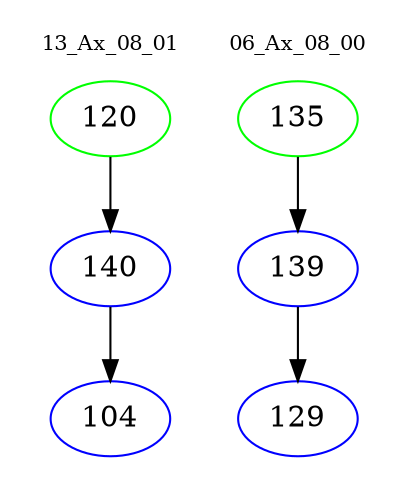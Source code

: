 digraph{
subgraph cluster_0 {
color = white
label = "13_Ax_08_01";
fontsize=10;
T0_120 [label="120", color="green"]
T0_120 -> T0_140 [color="black"]
T0_140 [label="140", color="blue"]
T0_140 -> T0_104 [color="black"]
T0_104 [label="104", color="blue"]
}
subgraph cluster_1 {
color = white
label = "06_Ax_08_00";
fontsize=10;
T1_135 [label="135", color="green"]
T1_135 -> T1_139 [color="black"]
T1_139 [label="139", color="blue"]
T1_139 -> T1_129 [color="black"]
T1_129 [label="129", color="blue"]
}
}
